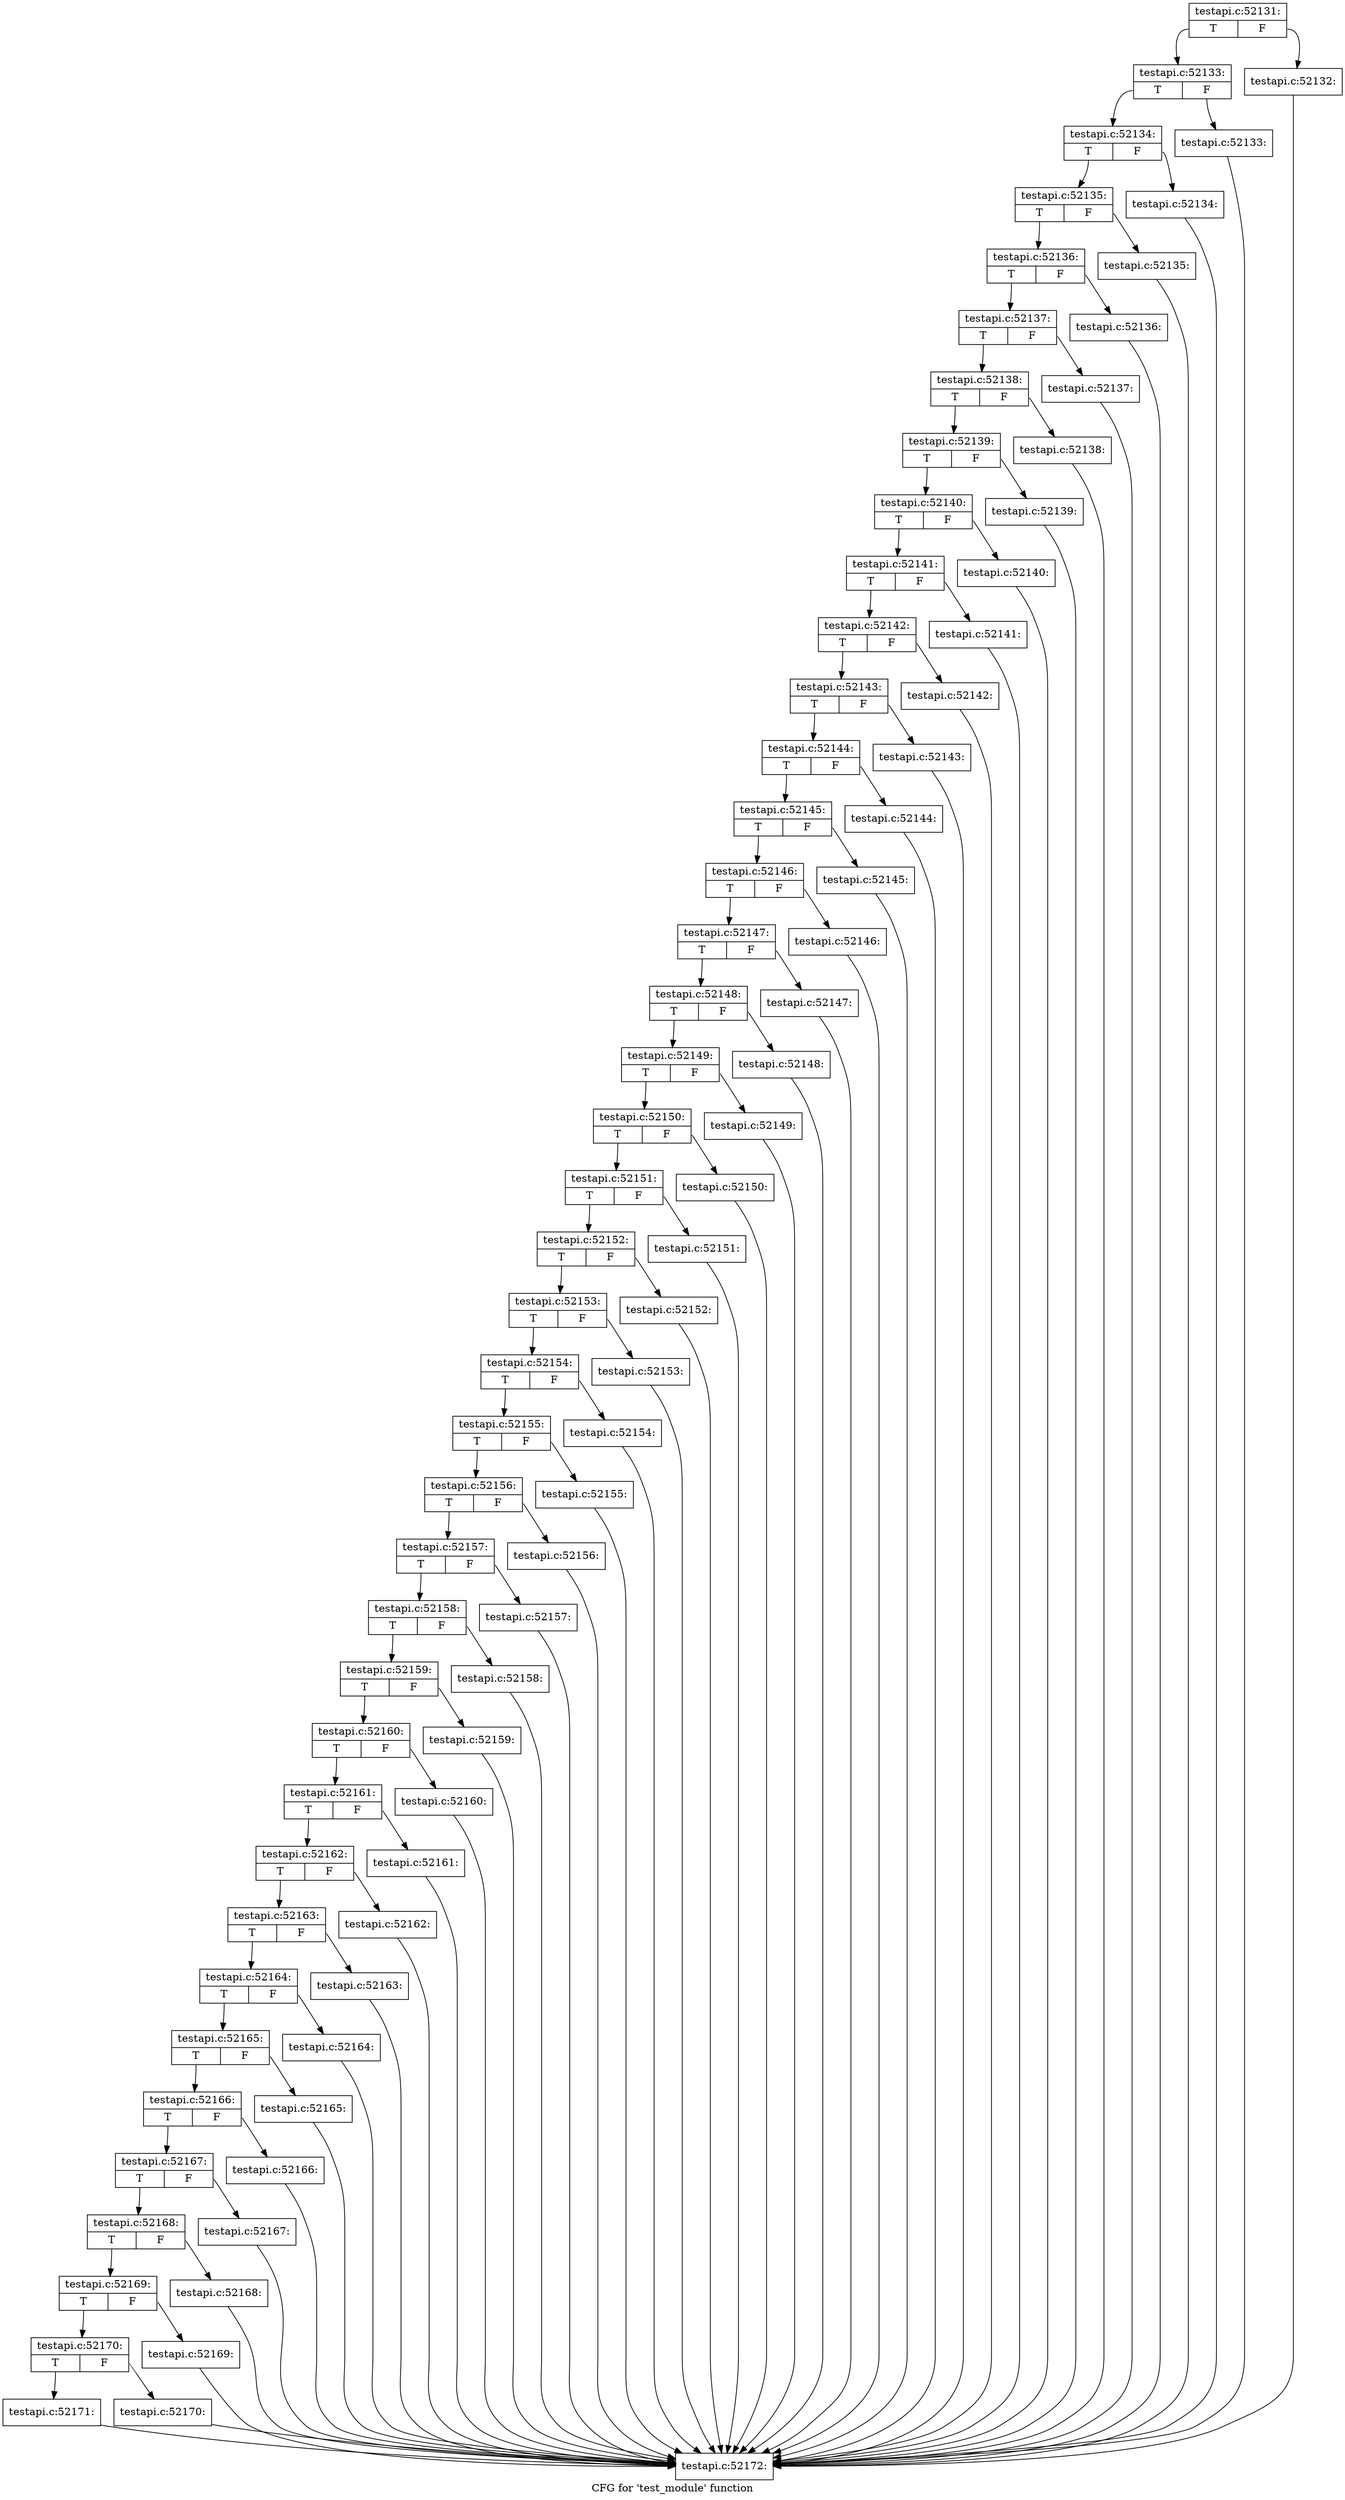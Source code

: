 digraph "CFG for 'test_module' function" {
	label="CFG for 'test_module' function";

	Node0x5c194a0 [shape=record,label="{testapi.c:52131:|{<s0>T|<s1>F}}"];
	Node0x5c194a0:s0 -> Node0x5beef90;
	Node0x5c194a0:s1 -> Node0x5c3fa70;
	Node0x5c3fa70 [shape=record,label="{testapi.c:52132:}"];
	Node0x5c3fa70 -> Node0x5beed60;
	Node0x5beef90 [shape=record,label="{testapi.c:52133:|{<s0>T|<s1>F}}"];
	Node0x5beef90:s0 -> Node0x5c3e3e0;
	Node0x5beef90:s1 -> Node0x5c3e390;
	Node0x5c3e390 [shape=record,label="{testapi.c:52133:}"];
	Node0x5c3e390 -> Node0x5beed60;
	Node0x5c3e3e0 [shape=record,label="{testapi.c:52134:|{<s0>T|<s1>F}}"];
	Node0x5c3e3e0:s0 -> Node0x5c41f50;
	Node0x5c3e3e0:s1 -> Node0x5c41f00;
	Node0x5c41f00 [shape=record,label="{testapi.c:52134:}"];
	Node0x5c41f00 -> Node0x5beed60;
	Node0x5c41f50 [shape=record,label="{testapi.c:52135:|{<s0>T|<s1>F}}"];
	Node0x5c41f50:s0 -> Node0x5c426e0;
	Node0x5c41f50:s1 -> Node0x5c42690;
	Node0x5c42690 [shape=record,label="{testapi.c:52135:}"];
	Node0x5c42690 -> Node0x5beed60;
	Node0x5c426e0 [shape=record,label="{testapi.c:52136:|{<s0>T|<s1>F}}"];
	Node0x5c426e0:s0 -> Node0x5c42e70;
	Node0x5c426e0:s1 -> Node0x5c42e20;
	Node0x5c42e20 [shape=record,label="{testapi.c:52136:}"];
	Node0x5c42e20 -> Node0x5beed60;
	Node0x5c42e70 [shape=record,label="{testapi.c:52137:|{<s0>T|<s1>F}}"];
	Node0x5c42e70:s0 -> Node0x5c43630;
	Node0x5c42e70:s1 -> Node0x5c435e0;
	Node0x5c435e0 [shape=record,label="{testapi.c:52137:}"];
	Node0x5c435e0 -> Node0x5beed60;
	Node0x5c43630 [shape=record,label="{testapi.c:52138:|{<s0>T|<s1>F}}"];
	Node0x5c43630:s0 -> Node0x5c43df0;
	Node0x5c43630:s1 -> Node0x5c43da0;
	Node0x5c43da0 [shape=record,label="{testapi.c:52138:}"];
	Node0x5c43da0 -> Node0x5beed60;
	Node0x5c43df0 [shape=record,label="{testapi.c:52139:|{<s0>T|<s1>F}}"];
	Node0x5c43df0:s0 -> Node0x5c445b0;
	Node0x5c43df0:s1 -> Node0x5c44560;
	Node0x5c44560 [shape=record,label="{testapi.c:52139:}"];
	Node0x5c44560 -> Node0x5beed60;
	Node0x5c445b0 [shape=record,label="{testapi.c:52140:|{<s0>T|<s1>F}}"];
	Node0x5c445b0:s0 -> Node0x5c44d40;
	Node0x5c445b0:s1 -> Node0x5c44cf0;
	Node0x5c44cf0 [shape=record,label="{testapi.c:52140:}"];
	Node0x5c44cf0 -> Node0x5beed60;
	Node0x5c44d40 [shape=record,label="{testapi.c:52141:|{<s0>T|<s1>F}}"];
	Node0x5c44d40:s0 -> Node0x5c45500;
	Node0x5c44d40:s1 -> Node0x5c454b0;
	Node0x5c454b0 [shape=record,label="{testapi.c:52141:}"];
	Node0x5c454b0 -> Node0x5beed60;
	Node0x5c45500 [shape=record,label="{testapi.c:52142:|{<s0>T|<s1>F}}"];
	Node0x5c45500:s0 -> Node0x5c45cc0;
	Node0x5c45500:s1 -> Node0x5c45c70;
	Node0x5c45c70 [shape=record,label="{testapi.c:52142:}"];
	Node0x5c45c70 -> Node0x5beed60;
	Node0x5c45cc0 [shape=record,label="{testapi.c:52143:|{<s0>T|<s1>F}}"];
	Node0x5c45cc0:s0 -> Node0x5c46450;
	Node0x5c45cc0:s1 -> Node0x5c46400;
	Node0x5c46400 [shape=record,label="{testapi.c:52143:}"];
	Node0x5c46400 -> Node0x5beed60;
	Node0x5c46450 [shape=record,label="{testapi.c:52144:|{<s0>T|<s1>F}}"];
	Node0x5c46450:s0 -> Node0x5c46be0;
	Node0x5c46450:s1 -> Node0x5c46b90;
	Node0x5c46b90 [shape=record,label="{testapi.c:52144:}"];
	Node0x5c46b90 -> Node0x5beed60;
	Node0x5c46be0 [shape=record,label="{testapi.c:52145:|{<s0>T|<s1>F}}"];
	Node0x5c46be0:s0 -> Node0x5c473a0;
	Node0x5c46be0:s1 -> Node0x5c47350;
	Node0x5c47350 [shape=record,label="{testapi.c:52145:}"];
	Node0x5c47350 -> Node0x5beed60;
	Node0x5c473a0 [shape=record,label="{testapi.c:52146:|{<s0>T|<s1>F}}"];
	Node0x5c473a0:s0 -> Node0x5c47b60;
	Node0x5c473a0:s1 -> Node0x5c47b10;
	Node0x5c47b10 [shape=record,label="{testapi.c:52146:}"];
	Node0x5c47b10 -> Node0x5beed60;
	Node0x5c47b60 [shape=record,label="{testapi.c:52147:|{<s0>T|<s1>F}}"];
	Node0x5c47b60:s0 -> Node0x5c482f0;
	Node0x5c47b60:s1 -> Node0x5c482a0;
	Node0x5c482a0 [shape=record,label="{testapi.c:52147:}"];
	Node0x5c482a0 -> Node0x5beed60;
	Node0x5c482f0 [shape=record,label="{testapi.c:52148:|{<s0>T|<s1>F}}"];
	Node0x5c482f0:s0 -> Node0x5c48ab0;
	Node0x5c482f0:s1 -> Node0x5c48a60;
	Node0x5c48a60 [shape=record,label="{testapi.c:52148:}"];
	Node0x5c48a60 -> Node0x5beed60;
	Node0x5c48ab0 [shape=record,label="{testapi.c:52149:|{<s0>T|<s1>F}}"];
	Node0x5c48ab0:s0 -> Node0x5c49270;
	Node0x5c48ab0:s1 -> Node0x5c49220;
	Node0x5c49220 [shape=record,label="{testapi.c:52149:}"];
	Node0x5c49220 -> Node0x5beed60;
	Node0x5c49270 [shape=record,label="{testapi.c:52150:|{<s0>T|<s1>F}}"];
	Node0x5c49270:s0 -> Node0x5c49a30;
	Node0x5c49270:s1 -> Node0x5c499e0;
	Node0x5c499e0 [shape=record,label="{testapi.c:52150:}"];
	Node0x5c499e0 -> Node0x5beed60;
	Node0x5c49a30 [shape=record,label="{testapi.c:52151:|{<s0>T|<s1>F}}"];
	Node0x5c49a30:s0 -> Node0x5c4a1f0;
	Node0x5c49a30:s1 -> Node0x5c4a1a0;
	Node0x5c4a1a0 [shape=record,label="{testapi.c:52151:}"];
	Node0x5c4a1a0 -> Node0x5beed60;
	Node0x5c4a1f0 [shape=record,label="{testapi.c:52152:|{<s0>T|<s1>F}}"];
	Node0x5c4a1f0:s0 -> Node0x5c4a9b0;
	Node0x5c4a1f0:s1 -> Node0x5c4a960;
	Node0x5c4a960 [shape=record,label="{testapi.c:52152:}"];
	Node0x5c4a960 -> Node0x5beed60;
	Node0x5c4a9b0 [shape=record,label="{testapi.c:52153:|{<s0>T|<s1>F}}"];
	Node0x5c4a9b0:s0 -> Node0x5c4b140;
	Node0x5c4a9b0:s1 -> Node0x5c4b0f0;
	Node0x5c4b0f0 [shape=record,label="{testapi.c:52153:}"];
	Node0x5c4b0f0 -> Node0x5beed60;
	Node0x5c4b140 [shape=record,label="{testapi.c:52154:|{<s0>T|<s1>F}}"];
	Node0x5c4b140:s0 -> Node0x5c4b8d0;
	Node0x5c4b140:s1 -> Node0x5c4b880;
	Node0x5c4b880 [shape=record,label="{testapi.c:52154:}"];
	Node0x5c4b880 -> Node0x5beed60;
	Node0x5c4b8d0 [shape=record,label="{testapi.c:52155:|{<s0>T|<s1>F}}"];
	Node0x5c4b8d0:s0 -> Node0x5c4c060;
	Node0x5c4b8d0:s1 -> Node0x5c4c010;
	Node0x5c4c010 [shape=record,label="{testapi.c:52155:}"];
	Node0x5c4c010 -> Node0x5beed60;
	Node0x5c4c060 [shape=record,label="{testapi.c:52156:|{<s0>T|<s1>F}}"];
	Node0x5c4c060:s0 -> Node0x5c4c820;
	Node0x5c4c060:s1 -> Node0x5c4c7d0;
	Node0x5c4c7d0 [shape=record,label="{testapi.c:52156:}"];
	Node0x5c4c7d0 -> Node0x5beed60;
	Node0x5c4c820 [shape=record,label="{testapi.c:52157:|{<s0>T|<s1>F}}"];
	Node0x5c4c820:s0 -> Node0x5c4cfb0;
	Node0x5c4c820:s1 -> Node0x5c4cf60;
	Node0x5c4cf60 [shape=record,label="{testapi.c:52157:}"];
	Node0x5c4cf60 -> Node0x5beed60;
	Node0x5c4cfb0 [shape=record,label="{testapi.c:52158:|{<s0>T|<s1>F}}"];
	Node0x5c4cfb0:s0 -> Node0x5c4d770;
	Node0x5c4cfb0:s1 -> Node0x5c4d720;
	Node0x5c4d720 [shape=record,label="{testapi.c:52158:}"];
	Node0x5c4d720 -> Node0x5beed60;
	Node0x5c4d770 [shape=record,label="{testapi.c:52159:|{<s0>T|<s1>F}}"];
	Node0x5c4d770:s0 -> Node0x5c4df30;
	Node0x5c4d770:s1 -> Node0x5c4dee0;
	Node0x5c4dee0 [shape=record,label="{testapi.c:52159:}"];
	Node0x5c4dee0 -> Node0x5beed60;
	Node0x5c4df30 [shape=record,label="{testapi.c:52160:|{<s0>T|<s1>F}}"];
	Node0x5c4df30:s0 -> Node0x5c4e6f0;
	Node0x5c4df30:s1 -> Node0x5c4e6a0;
	Node0x5c4e6a0 [shape=record,label="{testapi.c:52160:}"];
	Node0x5c4e6a0 -> Node0x5beed60;
	Node0x5c4e6f0 [shape=record,label="{testapi.c:52161:|{<s0>T|<s1>F}}"];
	Node0x5c4e6f0:s0 -> Node0x5c4eeb0;
	Node0x5c4e6f0:s1 -> Node0x5c4ee60;
	Node0x5c4ee60 [shape=record,label="{testapi.c:52161:}"];
	Node0x5c4ee60 -> Node0x5beed60;
	Node0x5c4eeb0 [shape=record,label="{testapi.c:52162:|{<s0>T|<s1>F}}"];
	Node0x5c4eeb0:s0 -> Node0x5c4f670;
	Node0x5c4eeb0:s1 -> Node0x5c4f620;
	Node0x5c4f620 [shape=record,label="{testapi.c:52162:}"];
	Node0x5c4f620 -> Node0x5beed60;
	Node0x5c4f670 [shape=record,label="{testapi.c:52163:|{<s0>T|<s1>F}}"];
	Node0x5c4f670:s0 -> Node0x5c4fe30;
	Node0x5c4f670:s1 -> Node0x5c4fde0;
	Node0x5c4fde0 [shape=record,label="{testapi.c:52163:}"];
	Node0x5c4fde0 -> Node0x5beed60;
	Node0x5c4fe30 [shape=record,label="{testapi.c:52164:|{<s0>T|<s1>F}}"];
	Node0x5c4fe30:s0 -> Node0x5c505f0;
	Node0x5c4fe30:s1 -> Node0x5c505a0;
	Node0x5c505a0 [shape=record,label="{testapi.c:52164:}"];
	Node0x5c505a0 -> Node0x5beed60;
	Node0x5c505f0 [shape=record,label="{testapi.c:52165:|{<s0>T|<s1>F}}"];
	Node0x5c505f0:s0 -> Node0x5c50db0;
	Node0x5c505f0:s1 -> Node0x5c50d60;
	Node0x5c50d60 [shape=record,label="{testapi.c:52165:}"];
	Node0x5c50d60 -> Node0x5beed60;
	Node0x5c50db0 [shape=record,label="{testapi.c:52166:|{<s0>T|<s1>F}}"];
	Node0x5c50db0:s0 -> Node0x5c51570;
	Node0x5c50db0:s1 -> Node0x5c51520;
	Node0x5c51520 [shape=record,label="{testapi.c:52166:}"];
	Node0x5c51520 -> Node0x5beed60;
	Node0x5c51570 [shape=record,label="{testapi.c:52167:|{<s0>T|<s1>F}}"];
	Node0x5c51570:s0 -> Node0x5c51d30;
	Node0x5c51570:s1 -> Node0x5c51ce0;
	Node0x5c51ce0 [shape=record,label="{testapi.c:52167:}"];
	Node0x5c51ce0 -> Node0x5beed60;
	Node0x5c51d30 [shape=record,label="{testapi.c:52168:|{<s0>T|<s1>F}}"];
	Node0x5c51d30:s0 -> Node0x5c524f0;
	Node0x5c51d30:s1 -> Node0x5c524a0;
	Node0x5c524a0 [shape=record,label="{testapi.c:52168:}"];
	Node0x5c524a0 -> Node0x5beed60;
	Node0x5c524f0 [shape=record,label="{testapi.c:52169:|{<s0>T|<s1>F}}"];
	Node0x5c524f0:s0 -> Node0x5c52c80;
	Node0x5c524f0:s1 -> Node0x5c52c30;
	Node0x5c52c30 [shape=record,label="{testapi.c:52169:}"];
	Node0x5c52c30 -> Node0x5beed60;
	Node0x5c52c80 [shape=record,label="{testapi.c:52170:|{<s0>T|<s1>F}}"];
	Node0x5c52c80:s0 -> Node0x5c53440;
	Node0x5c52c80:s1 -> Node0x5c533f0;
	Node0x5c533f0 [shape=record,label="{testapi.c:52170:}"];
	Node0x5c533f0 -> Node0x5beed60;
	Node0x5c53440 [shape=record,label="{testapi.c:52171:}"];
	Node0x5c53440 -> Node0x5beed60;
	Node0x5beed60 [shape=record,label="{testapi.c:52172:}"];
}
